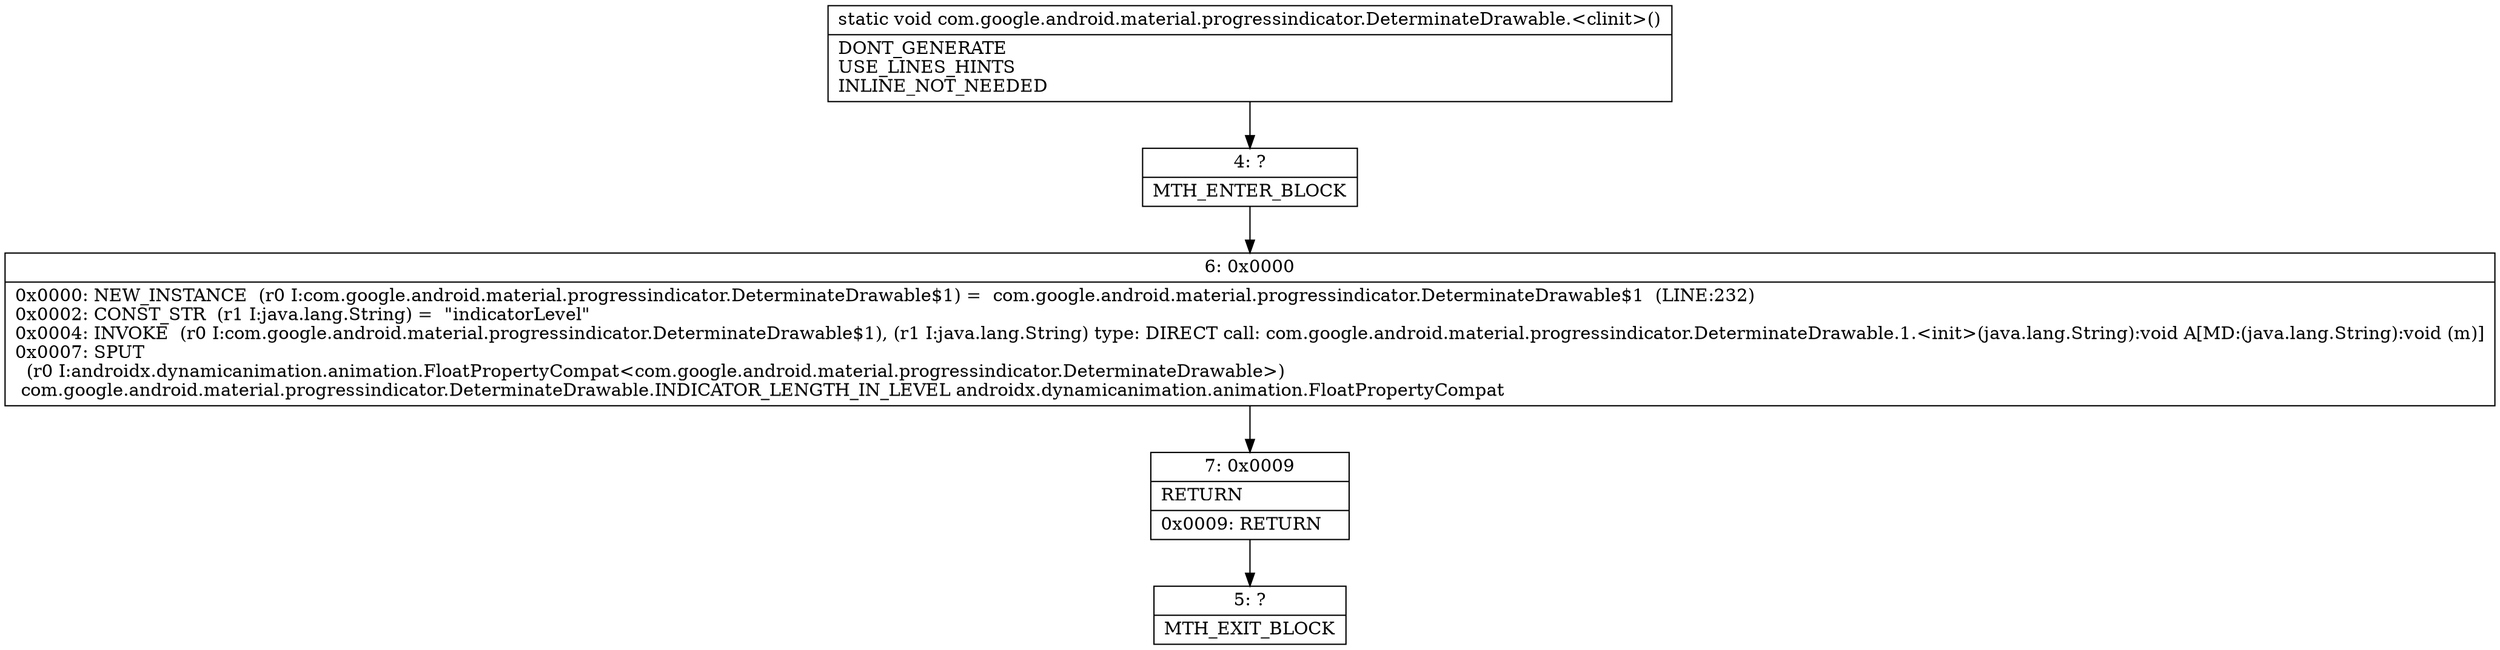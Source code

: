 digraph "CFG forcom.google.android.material.progressindicator.DeterminateDrawable.\<clinit\>()V" {
Node_4 [shape=record,label="{4\:\ ?|MTH_ENTER_BLOCK\l}"];
Node_6 [shape=record,label="{6\:\ 0x0000|0x0000: NEW_INSTANCE  (r0 I:com.google.android.material.progressindicator.DeterminateDrawable$1) =  com.google.android.material.progressindicator.DeterminateDrawable$1  (LINE:232)\l0x0002: CONST_STR  (r1 I:java.lang.String) =  \"indicatorLevel\" \l0x0004: INVOKE  (r0 I:com.google.android.material.progressindicator.DeterminateDrawable$1), (r1 I:java.lang.String) type: DIRECT call: com.google.android.material.progressindicator.DeterminateDrawable.1.\<init\>(java.lang.String):void A[MD:(java.lang.String):void (m)]\l0x0007: SPUT  \l  (r0 I:androidx.dynamicanimation.animation.FloatPropertyCompat\<com.google.android.material.progressindicator.DeterminateDrawable\>)\l com.google.android.material.progressindicator.DeterminateDrawable.INDICATOR_LENGTH_IN_LEVEL androidx.dynamicanimation.animation.FloatPropertyCompat \l}"];
Node_7 [shape=record,label="{7\:\ 0x0009|RETURN\l|0x0009: RETURN   \l}"];
Node_5 [shape=record,label="{5\:\ ?|MTH_EXIT_BLOCK\l}"];
MethodNode[shape=record,label="{static void com.google.android.material.progressindicator.DeterminateDrawable.\<clinit\>()  | DONT_GENERATE\lUSE_LINES_HINTS\lINLINE_NOT_NEEDED\l}"];
MethodNode -> Node_4;Node_4 -> Node_6;
Node_6 -> Node_7;
Node_7 -> Node_5;
}

